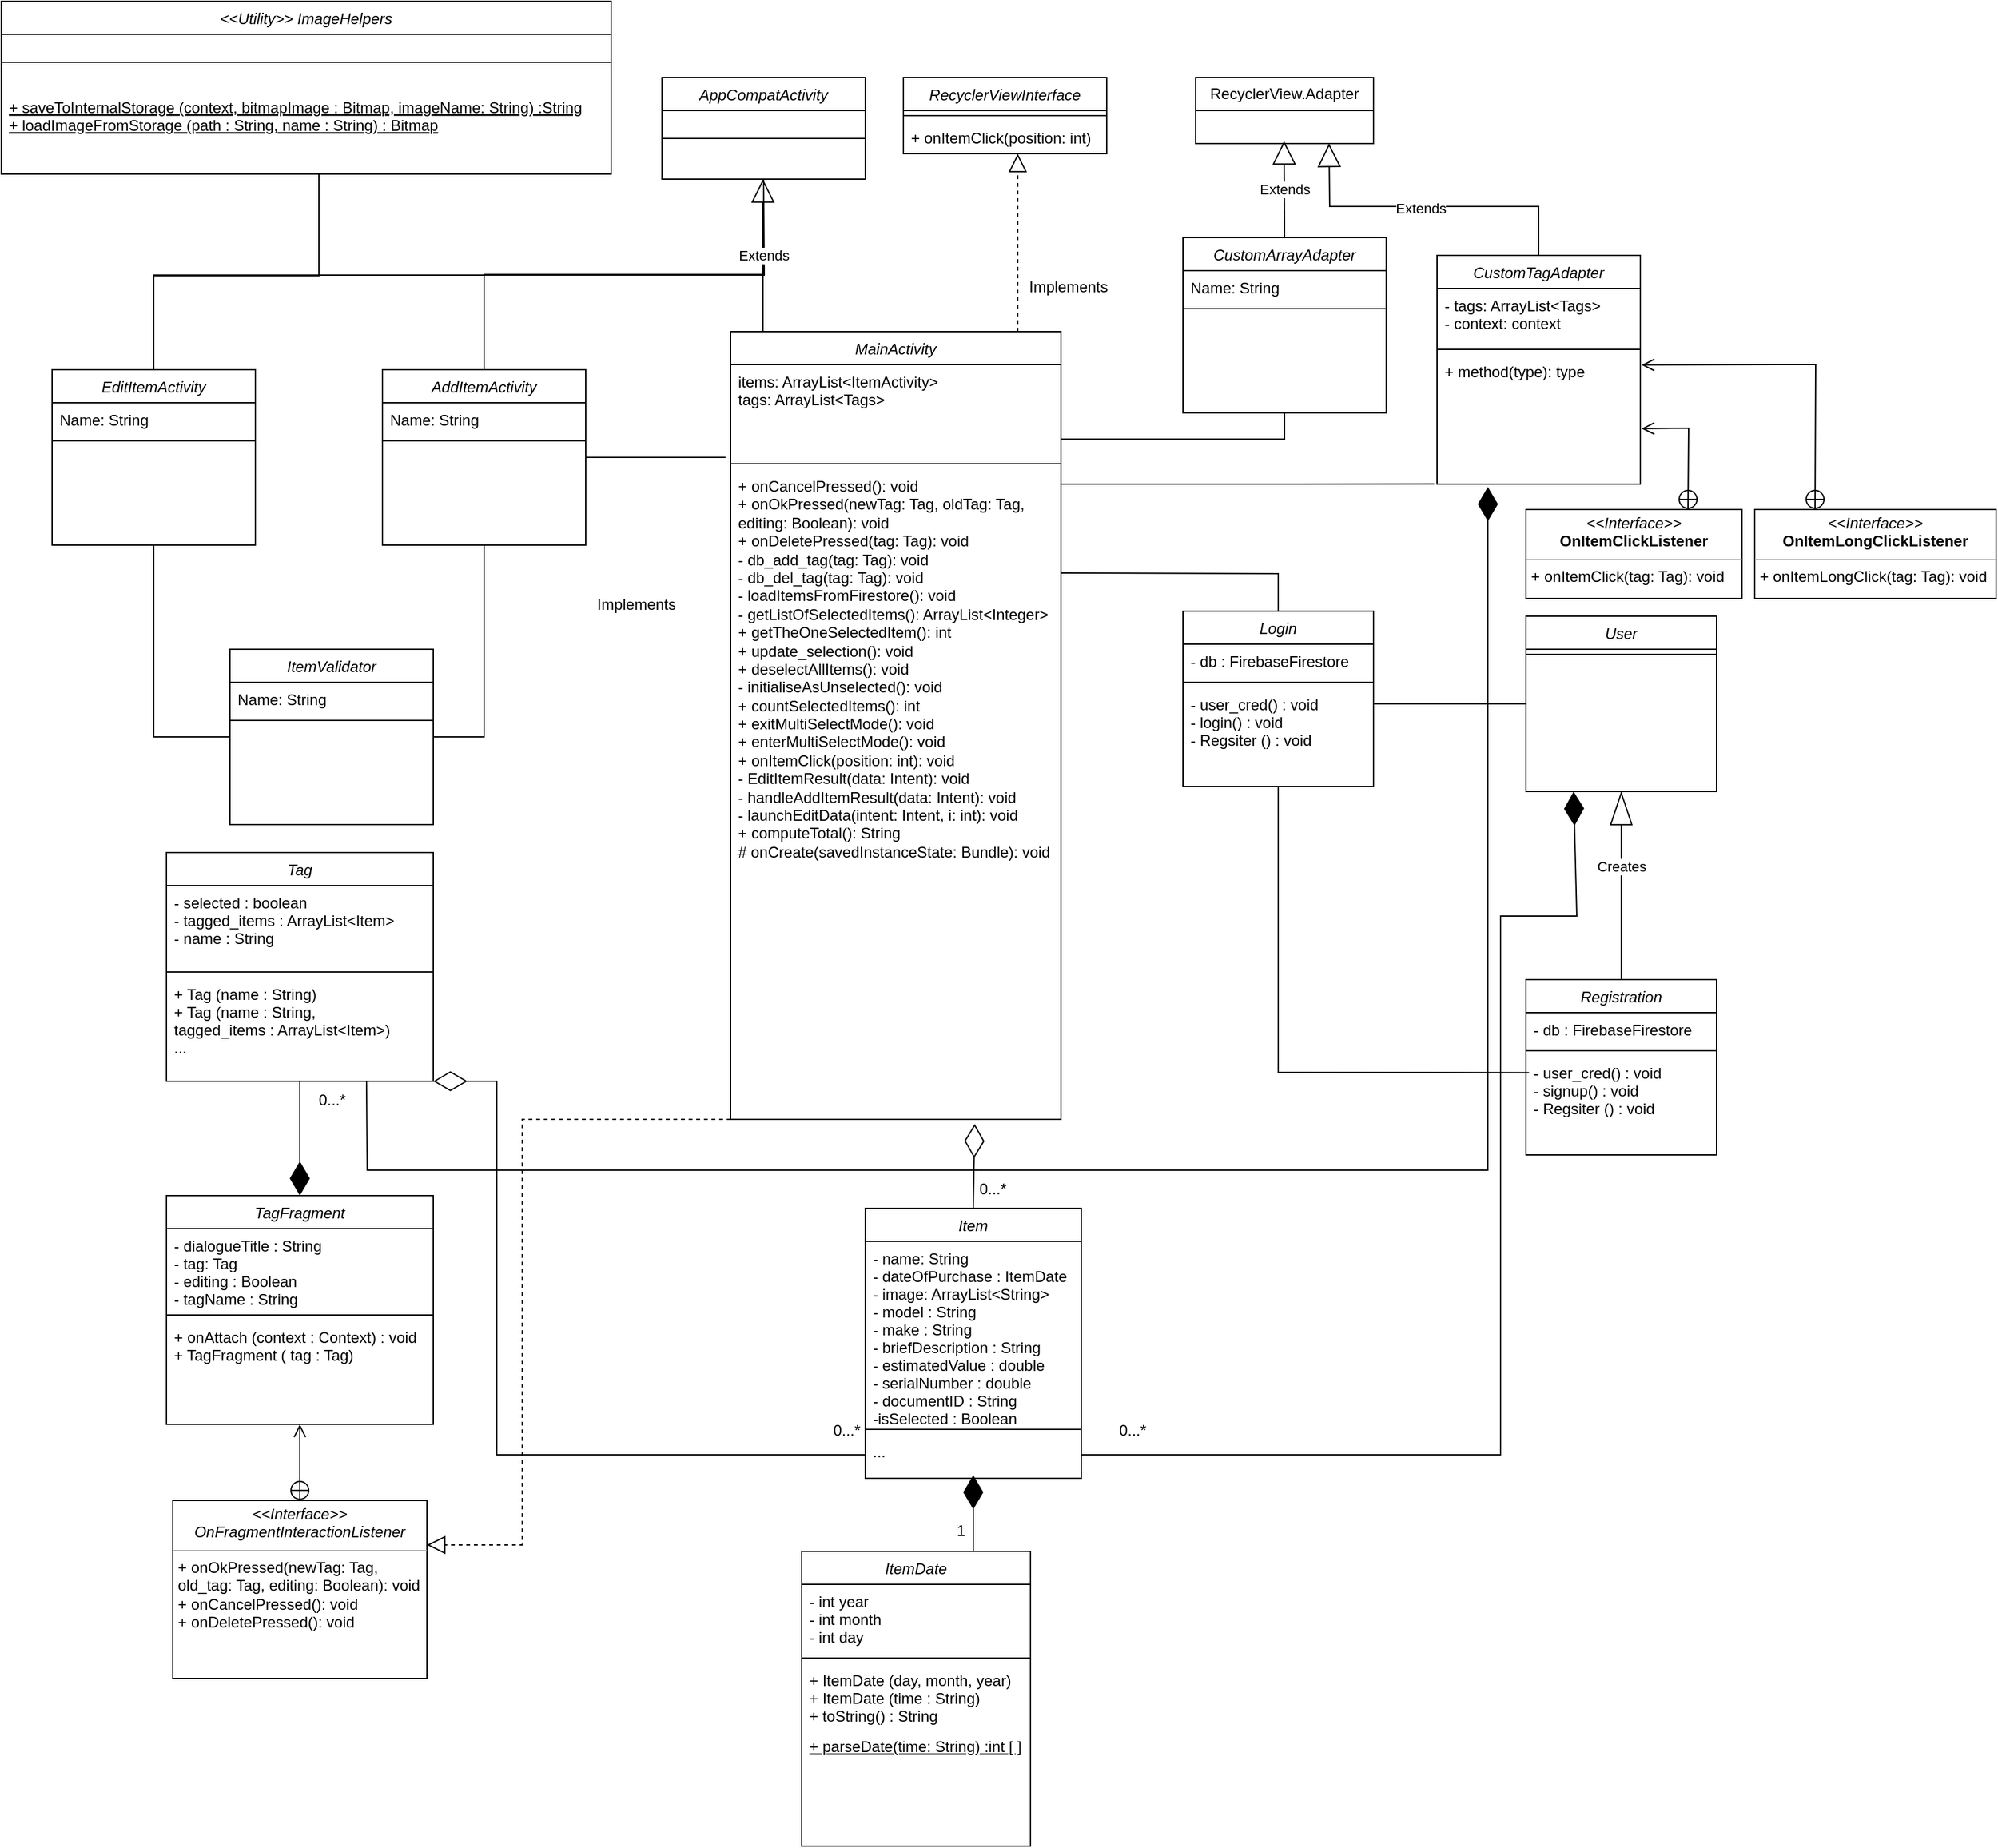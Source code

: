<mxfile version="22.1.0" type="github">
  <diagram name="Page-1" id="D5rEtksEsVen9o-fTNwx">
    <mxGraphModel dx="3653" dy="2724" grid="1" gridSize="10" guides="1" tooltips="1" connect="1" arrows="1" fold="1" page="1" pageScale="1" pageWidth="827" pageHeight="1169" math="0" shadow="0">
      <root>
        <mxCell id="0" />
        <mxCell id="1" parent="0" />
        <mxCell id="bgdwnDgGQGbEjfy21P_r-1" style="edgeStyle=orthogonalEdgeStyle;rounded=0;orthogonalLoop=1;jettySize=auto;html=1;exitX=0.5;exitY=0;exitDx=0;exitDy=0;entryX=0.5;entryY=1;entryDx=0;entryDy=0;endArrow=none;endFill=0;" parent="1" source="bgdwnDgGQGbEjfy21P_r-20" target="bgdwnDgGQGbEjfy21P_r-6" edge="1">
          <mxGeometry relative="1" as="geometry" />
        </mxCell>
        <mxCell id="bgdwnDgGQGbEjfy21P_r-2" style="edgeStyle=orthogonalEdgeStyle;rounded=0;orthogonalLoop=1;jettySize=auto;html=1;exitX=1;exitY=0.792;exitDx=0;exitDy=0;entryX=0.5;entryY=1;entryDx=0;entryDy=0;endArrow=none;endFill=0;exitPerimeter=0;" parent="1" source="bgdwnDgGQGbEjfy21P_r-4" target="bgdwnDgGQGbEjfy21P_r-33" edge="1">
          <mxGeometry relative="1" as="geometry" />
        </mxCell>
        <mxCell id="bgdwnDgGQGbEjfy21P_r-3" value="MainActivity" style="swimlane;fontStyle=2;align=center;verticalAlign=top;childLayout=stackLayout;horizontal=1;startSize=26;horizontalStack=0;resizeParent=1;resizeLast=0;collapsible=1;marginBottom=0;rounded=0;shadow=0;strokeWidth=1;" parent="1" vertex="1">
          <mxGeometry x="574" y="240" width="260" height="620" as="geometry">
            <mxRectangle x="230" y="140" width="160" height="26" as="alternateBounds" />
          </mxGeometry>
        </mxCell>
        <mxCell id="bgdwnDgGQGbEjfy21P_r-4" value="items: ArrayList&lt;ItemActivity&gt;&#xa;tags: ArrayList&lt;Tags&gt;" style="text;align=left;verticalAlign=top;spacingLeft=4;spacingRight=4;overflow=hidden;rotatable=0;points=[[0,0.5],[1,0.5]];portConstraint=eastwest;" parent="bgdwnDgGQGbEjfy21P_r-3" vertex="1">
          <mxGeometry y="26" width="260" height="74" as="geometry" />
        </mxCell>
        <mxCell id="bgdwnDgGQGbEjfy21P_r-5" value="" style="line;html=1;strokeWidth=1;align=left;verticalAlign=middle;spacingTop=-1;spacingLeft=3;spacingRight=3;rotatable=0;labelPosition=right;points=[];portConstraint=eastwest;" parent="bgdwnDgGQGbEjfy21P_r-3" vertex="1">
          <mxGeometry y="100" width="260" height="8" as="geometry" />
        </mxCell>
        <mxCell id="5qG-_wdLg8rwh6MkELda-3" value="+ onCancelPressed(): void&lt;br&gt;+ onOkPressed(newTag: Tag, oldTag: Tag, editing: Boolean): void&lt;br&gt;+ onDeletePressed(tag: Tag): void&lt;br&gt;- db_add_tag(tag: Tag): void&lt;br&gt;- db_del_tag(tag: Tag): void&lt;br&gt;- loadItemsFromFirestore(): void&lt;br&gt;- getListOfSelectedItems(): ArrayList&amp;lt;Integer&amp;gt;&lt;br&gt;+ getTheOneSelectedItem(): int&lt;br&gt;+ update_selection(): void&lt;br&gt;+ deselectAllItems(): void&lt;br&gt;- initialiseAsUnselected(): void&lt;br&gt;+ countSelectedItems(): int&lt;br&gt;+ exitMultiSelectMode(): void&lt;br&gt;+ enterMultiSelectMode(): void&lt;br&gt;+ onItemClick(position: int): void&lt;br&gt;- EditItemResult(data: Intent): void&lt;br&gt;- handleAddItemResult(data: Intent): void&lt;br&gt;- launchEditData(intent: Intent, i: int): void&lt;br&gt;+ computeTotal(): String&lt;br&gt;# onCreate(savedInstanceState: Bundle): void&lt;br&gt;" style="text;strokeColor=none;fillColor=none;align=left;verticalAlign=top;spacingLeft=4;spacingRight=4;overflow=hidden;rotatable=0;points=[[0,0.5],[1,0.5]];portConstraint=eastwest;whiteSpace=wrap;html=1;" vertex="1" parent="bgdwnDgGQGbEjfy21P_r-3">
          <mxGeometry y="108" width="260" height="512" as="geometry" />
        </mxCell>
        <mxCell id="bgdwnDgGQGbEjfy21P_r-6" value="AppCompatActivity" style="swimlane;fontStyle=2;align=center;verticalAlign=top;childLayout=stackLayout;horizontal=1;startSize=26;horizontalStack=0;resizeParent=1;resizeLast=0;collapsible=1;marginBottom=0;rounded=0;shadow=0;strokeWidth=1;" parent="1" vertex="1">
          <mxGeometry x="520" y="40" width="160" height="80" as="geometry">
            <mxRectangle x="230" y="140" width="160" height="26" as="alternateBounds" />
          </mxGeometry>
        </mxCell>
        <mxCell id="bgdwnDgGQGbEjfy21P_r-7" value="" style="line;html=1;strokeWidth=1;align=left;verticalAlign=middle;spacingTop=-1;spacingLeft=3;spacingRight=3;rotatable=0;labelPosition=right;points=[];portConstraint=eastwest;" parent="bgdwnDgGQGbEjfy21P_r-6" vertex="1">
          <mxGeometry y="26" width="160" height="44" as="geometry" />
        </mxCell>
        <mxCell id="bgdwnDgGQGbEjfy21P_r-8" value="Item" style="swimlane;fontStyle=2;align=center;verticalAlign=top;childLayout=stackLayout;horizontal=1;startSize=26;horizontalStack=0;resizeParent=1;resizeLast=0;collapsible=1;marginBottom=0;rounded=0;shadow=0;strokeWidth=1;" parent="1" vertex="1">
          <mxGeometry x="680" y="930" width="170" height="212.5" as="geometry">
            <mxRectangle x="230" y="140" width="160" height="26" as="alternateBounds" />
          </mxGeometry>
        </mxCell>
        <mxCell id="bgdwnDgGQGbEjfy21P_r-9" value="- name: String&#xa;- dateOfPurchase : ItemDate&#xa;- image: ArrayList&lt;String&gt;&#xa;- model : String&#xa;- make : String&#xa;- briefDescription : String&#xa;- estimatedValue : double&#xa;- serialNumber : double&#xa;- documentID : String&#xa;-isSelected : Boolean&#xa;&#xa;&#xa;" style="text;align=left;verticalAlign=top;spacingLeft=4;spacingRight=4;overflow=hidden;rotatable=0;points=[[0,0.5],[1,0.5]];portConstraint=eastwest;" parent="bgdwnDgGQGbEjfy21P_r-8" vertex="1">
          <mxGeometry y="26" width="170" height="144" as="geometry" />
        </mxCell>
        <mxCell id="bgdwnDgGQGbEjfy21P_r-10" value="" style="line;html=1;strokeWidth=1;align=left;verticalAlign=middle;spacingTop=-1;spacingLeft=3;spacingRight=3;rotatable=0;labelPosition=right;points=[];portConstraint=eastwest;" parent="bgdwnDgGQGbEjfy21P_r-8" vertex="1">
          <mxGeometry y="170" width="170" height="8" as="geometry" />
        </mxCell>
        <mxCell id="bgdwnDgGQGbEjfy21P_r-86" value="..." style="text;align=left;verticalAlign=top;spacingLeft=4;spacingRight=4;overflow=hidden;rotatable=0;points=[[0,0.5],[1,0.5]];portConstraint=eastwest;" parent="bgdwnDgGQGbEjfy21P_r-8" vertex="1">
          <mxGeometry y="178" width="170" height="32" as="geometry" />
        </mxCell>
        <mxCell id="bgdwnDgGQGbEjfy21P_r-11" value="" style="endArrow=block;dashed=1;endFill=0;endSize=12;html=1;rounded=0;entryX=0.557;entryY=1.324;entryDx=0;entryDy=0;entryPerimeter=0;" parent="1" edge="1">
          <mxGeometry width="160" relative="1" as="geometry">
            <mxPoint x="800" y="240" as="sourcePoint" />
            <mxPoint x="800.0" y="100.004" as="targetPoint" />
          </mxGeometry>
        </mxCell>
        <mxCell id="bgdwnDgGQGbEjfy21P_r-12" value="0...*" style="text;html=1;align=center;verticalAlign=middle;resizable=0;points=[];autosize=1;strokeColor=none;fillColor=none;" parent="1" vertex="1">
          <mxGeometry x="760" y="900" width="40" height="30" as="geometry" />
        </mxCell>
        <mxCell id="bgdwnDgGQGbEjfy21P_r-14" value="Implements" style="text;html=1;strokeColor=none;fillColor=none;align=center;verticalAlign=middle;whiteSpace=wrap;rounded=0;rotation=0;" parent="1" vertex="1">
          <mxGeometry x="810" y="190" width="60" height="30" as="geometry" />
        </mxCell>
        <mxCell id="bgdwnDgGQGbEjfy21P_r-15" value="&lt;span style=&quot;font-weight: normal;&quot;&gt;&lt;i&gt;RecyclerViewInterface&lt;/i&gt;&lt;/span&gt;" style="swimlane;fontStyle=1;align=center;verticalAlign=top;childLayout=stackLayout;horizontal=1;startSize=26;horizontalStack=0;resizeParent=1;resizeParentMax=0;resizeLast=0;collapsible=1;marginBottom=0;whiteSpace=wrap;html=1;" parent="1" vertex="1">
          <mxGeometry x="710" y="40" width="160" height="60" as="geometry" />
        </mxCell>
        <mxCell id="bgdwnDgGQGbEjfy21P_r-16" value="" style="line;strokeWidth=1;fillColor=none;align=left;verticalAlign=middle;spacingTop=-1;spacingLeft=3;spacingRight=3;rotatable=0;labelPosition=right;points=[];portConstraint=eastwest;strokeColor=inherit;" parent="bgdwnDgGQGbEjfy21P_r-15" vertex="1">
          <mxGeometry y="26" width="160" height="8" as="geometry" />
        </mxCell>
        <mxCell id="bgdwnDgGQGbEjfy21P_r-17" value="+&amp;nbsp;onItemClick(position: int)" style="text;strokeColor=none;fillColor=none;align=left;verticalAlign=top;spacingLeft=4;spacingRight=4;overflow=hidden;rotatable=0;points=[[0,0.5],[1,0.5]];portConstraint=eastwest;whiteSpace=wrap;html=1;" parent="bgdwnDgGQGbEjfy21P_r-15" vertex="1">
          <mxGeometry y="34" width="160" height="26" as="geometry" />
        </mxCell>
        <mxCell id="bgdwnDgGQGbEjfy21P_r-18" style="edgeStyle=orthogonalEdgeStyle;rounded=0;orthogonalLoop=1;jettySize=auto;html=1;exitX=1;exitY=0.5;exitDx=0;exitDy=0;endArrow=none;endFill=0;" parent="1" source="bgdwnDgGQGbEjfy21P_r-20" edge="1">
          <mxGeometry relative="1" as="geometry">
            <mxPoint x="570" y="339" as="targetPoint" />
          </mxGeometry>
        </mxCell>
        <mxCell id="bgdwnDgGQGbEjfy21P_r-19" style="edgeStyle=orthogonalEdgeStyle;rounded=0;orthogonalLoop=1;jettySize=auto;html=1;exitX=0.5;exitY=1;exitDx=0;exitDy=0;entryX=1;entryY=0.5;entryDx=0;entryDy=0;endArrow=none;endFill=0;" parent="1" source="bgdwnDgGQGbEjfy21P_r-20" target="bgdwnDgGQGbEjfy21P_r-23" edge="1">
          <mxGeometry relative="1" as="geometry" />
        </mxCell>
        <mxCell id="bgdwnDgGQGbEjfy21P_r-20" value="AddItemActivity" style="swimlane;fontStyle=2;align=center;verticalAlign=top;childLayout=stackLayout;horizontal=1;startSize=26;horizontalStack=0;resizeParent=1;resizeLast=0;collapsible=1;marginBottom=0;rounded=0;shadow=0;strokeWidth=1;" parent="1" vertex="1">
          <mxGeometry x="300" y="270" width="160" height="138" as="geometry">
            <mxRectangle x="230" y="140" width="160" height="26" as="alternateBounds" />
          </mxGeometry>
        </mxCell>
        <mxCell id="bgdwnDgGQGbEjfy21P_r-21" value="Name: String" style="text;align=left;verticalAlign=top;spacingLeft=4;spacingRight=4;overflow=hidden;rotatable=0;points=[[0,0.5],[1,0.5]];portConstraint=eastwest;" parent="bgdwnDgGQGbEjfy21P_r-20" vertex="1">
          <mxGeometry y="26" width="160" height="26" as="geometry" />
        </mxCell>
        <mxCell id="bgdwnDgGQGbEjfy21P_r-22" value="" style="line;html=1;strokeWidth=1;align=left;verticalAlign=middle;spacingTop=-1;spacingLeft=3;spacingRight=3;rotatable=0;labelPosition=right;points=[];portConstraint=eastwest;" parent="bgdwnDgGQGbEjfy21P_r-20" vertex="1">
          <mxGeometry y="52" width="160" height="8" as="geometry" />
        </mxCell>
        <mxCell id="bgdwnDgGQGbEjfy21P_r-23" value="ItemValidator" style="swimlane;fontStyle=2;align=center;verticalAlign=top;childLayout=stackLayout;horizontal=1;startSize=26;horizontalStack=0;resizeParent=1;resizeLast=0;collapsible=1;marginBottom=0;rounded=0;shadow=0;strokeWidth=1;" parent="1" vertex="1">
          <mxGeometry x="180" y="490" width="160" height="138" as="geometry">
            <mxRectangle x="230" y="140" width="160" height="26" as="alternateBounds" />
          </mxGeometry>
        </mxCell>
        <mxCell id="bgdwnDgGQGbEjfy21P_r-24" value="Name: String" style="text;align=left;verticalAlign=top;spacingLeft=4;spacingRight=4;overflow=hidden;rotatable=0;points=[[0,0.5],[1,0.5]];portConstraint=eastwest;" parent="bgdwnDgGQGbEjfy21P_r-23" vertex="1">
          <mxGeometry y="26" width="160" height="26" as="geometry" />
        </mxCell>
        <mxCell id="bgdwnDgGQGbEjfy21P_r-25" value="" style="line;html=1;strokeWidth=1;align=left;verticalAlign=middle;spacingTop=-1;spacingLeft=3;spacingRight=3;rotatable=0;labelPosition=right;points=[];portConstraint=eastwest;" parent="bgdwnDgGQGbEjfy21P_r-23" vertex="1">
          <mxGeometry y="52" width="160" height="8" as="geometry" />
        </mxCell>
        <mxCell id="bgdwnDgGQGbEjfy21P_r-26" style="edgeStyle=orthogonalEdgeStyle;rounded=0;orthogonalLoop=1;jettySize=auto;html=1;exitX=0.5;exitY=1;exitDx=0;exitDy=0;entryX=0;entryY=0.5;entryDx=0;entryDy=0;endArrow=none;endFill=0;" parent="1" source="bgdwnDgGQGbEjfy21P_r-28" target="bgdwnDgGQGbEjfy21P_r-23" edge="1">
          <mxGeometry relative="1" as="geometry" />
        </mxCell>
        <mxCell id="bgdwnDgGQGbEjfy21P_r-27" style="edgeStyle=orthogonalEdgeStyle;rounded=0;orthogonalLoop=1;jettySize=auto;html=1;exitX=0.5;exitY=0;exitDx=0;exitDy=0;endArrow=none;endFill=0;" parent="1" source="bgdwnDgGQGbEjfy21P_r-28" edge="1">
          <mxGeometry relative="1" as="geometry">
            <mxPoint x="600" y="120" as="targetPoint" />
          </mxGeometry>
        </mxCell>
        <mxCell id="bgdwnDgGQGbEjfy21P_r-28" value="EditItemActivity" style="swimlane;fontStyle=2;align=center;verticalAlign=top;childLayout=stackLayout;horizontal=1;startSize=26;horizontalStack=0;resizeParent=1;resizeLast=0;collapsible=1;marginBottom=0;rounded=0;shadow=0;strokeWidth=1;" parent="1" vertex="1">
          <mxGeometry x="40" y="270" width="160" height="138" as="geometry">
            <mxRectangle x="230" y="140" width="160" height="26" as="alternateBounds" />
          </mxGeometry>
        </mxCell>
        <mxCell id="bgdwnDgGQGbEjfy21P_r-29" value="Name: String" style="text;align=left;verticalAlign=top;spacingLeft=4;spacingRight=4;overflow=hidden;rotatable=0;points=[[0,0.5],[1,0.5]];portConstraint=eastwest;" parent="bgdwnDgGQGbEjfy21P_r-28" vertex="1">
          <mxGeometry y="26" width="160" height="26" as="geometry" />
        </mxCell>
        <mxCell id="bgdwnDgGQGbEjfy21P_r-30" value="" style="line;html=1;strokeWidth=1;align=left;verticalAlign=middle;spacingTop=-1;spacingLeft=3;spacingRight=3;rotatable=0;labelPosition=right;points=[];portConstraint=eastwest;" parent="bgdwnDgGQGbEjfy21P_r-28" vertex="1">
          <mxGeometry y="52" width="160" height="8" as="geometry" />
        </mxCell>
        <mxCell id="bgdwnDgGQGbEjfy21P_r-31" value="RecyclerView.Adapter" style="swimlane;fontStyle=0;childLayout=stackLayout;horizontal=1;startSize=26;fillColor=none;horizontalStack=0;resizeParent=1;resizeParentMax=0;resizeLast=0;collapsible=1;marginBottom=0;whiteSpace=wrap;html=1;" parent="1" vertex="1">
          <mxGeometry x="940" y="40" width="140" height="52" as="geometry" />
        </mxCell>
        <mxCell id="bgdwnDgGQGbEjfy21P_r-32" value="Extends" style="endArrow=block;endSize=16;endFill=0;html=1;rounded=0;exitX=0.5;exitY=0;exitDx=0;exitDy=0;" parent="1" source="bgdwnDgGQGbEjfy21P_r-33" edge="1">
          <mxGeometry width="160" relative="1" as="geometry">
            <mxPoint x="1009.62" y="160" as="sourcePoint" />
            <mxPoint x="1009.62" y="90" as="targetPoint" />
          </mxGeometry>
        </mxCell>
        <mxCell id="bgdwnDgGQGbEjfy21P_r-33" value="CustomArrayAdapter" style="swimlane;fontStyle=2;align=center;verticalAlign=top;childLayout=stackLayout;horizontal=1;startSize=26;horizontalStack=0;resizeParent=1;resizeLast=0;collapsible=1;marginBottom=0;rounded=0;shadow=0;strokeWidth=1;" parent="1" vertex="1">
          <mxGeometry x="930" y="166" width="160" height="138" as="geometry">
            <mxRectangle x="230" y="140" width="160" height="26" as="alternateBounds" />
          </mxGeometry>
        </mxCell>
        <mxCell id="bgdwnDgGQGbEjfy21P_r-34" value="Name: String" style="text;align=left;verticalAlign=top;spacingLeft=4;spacingRight=4;overflow=hidden;rotatable=0;points=[[0,0.5],[1,0.5]];portConstraint=eastwest;" parent="bgdwnDgGQGbEjfy21P_r-33" vertex="1">
          <mxGeometry y="26" width="160" height="26" as="geometry" />
        </mxCell>
        <mxCell id="bgdwnDgGQGbEjfy21P_r-35" value="" style="line;html=1;strokeWidth=1;align=left;verticalAlign=middle;spacingTop=-1;spacingLeft=3;spacingRight=3;rotatable=0;labelPosition=right;points=[];portConstraint=eastwest;" parent="bgdwnDgGQGbEjfy21P_r-33" vertex="1">
          <mxGeometry y="52" width="160" height="8" as="geometry" />
        </mxCell>
        <mxCell id="bgdwnDgGQGbEjfy21P_r-36" value="Extends" style="endArrow=block;endSize=16;endFill=0;html=1;rounded=0;" parent="1" edge="1">
          <mxGeometry width="160" relative="1" as="geometry">
            <mxPoint x="599.5" y="240" as="sourcePoint" />
            <mxPoint x="599.5" y="120" as="targetPoint" />
          </mxGeometry>
        </mxCell>
        <mxCell id="bgdwnDgGQGbEjfy21P_r-37" value="ItemDate" style="swimlane;fontStyle=2;align=center;verticalAlign=top;childLayout=stackLayout;horizontal=1;startSize=26;horizontalStack=0;resizeParent=1;resizeLast=0;collapsible=1;marginBottom=0;rounded=0;shadow=0;strokeWidth=1;" parent="1" vertex="1">
          <mxGeometry x="630" y="1200" width="180" height="232" as="geometry">
            <mxRectangle x="230" y="140" width="160" height="26" as="alternateBounds" />
          </mxGeometry>
        </mxCell>
        <mxCell id="bgdwnDgGQGbEjfy21P_r-38" value="- int year&#xa;- int month&#xa;- int day&#xa;" style="text;align=left;verticalAlign=top;spacingLeft=4;spacingRight=4;overflow=hidden;rotatable=0;points=[[0,0.5],[1,0.5]];portConstraint=eastwest;" parent="bgdwnDgGQGbEjfy21P_r-37" vertex="1">
          <mxGeometry y="26" width="180" height="54" as="geometry" />
        </mxCell>
        <mxCell id="bgdwnDgGQGbEjfy21P_r-39" value="" style="line;html=1;strokeWidth=1;align=left;verticalAlign=middle;spacingTop=-1;spacingLeft=3;spacingRight=3;rotatable=0;labelPosition=right;points=[];portConstraint=eastwest;" parent="bgdwnDgGQGbEjfy21P_r-37" vertex="1">
          <mxGeometry y="80" width="180" height="8" as="geometry" />
        </mxCell>
        <mxCell id="bgdwnDgGQGbEjfy21P_r-44" value="+ ItemDate (day, month, year)&#xa;+ ItemDate (time : String)&#xa;+ toString() : String&#xa;&#xa;&#xa;" style="text;align=left;verticalAlign=top;spacingLeft=4;spacingRight=4;overflow=hidden;rotatable=0;points=[[0,0.5],[1,0.5]];portConstraint=eastwest;" parent="bgdwnDgGQGbEjfy21P_r-37" vertex="1">
          <mxGeometry y="88" width="180" height="52" as="geometry" />
        </mxCell>
        <mxCell id="bgdwnDgGQGbEjfy21P_r-45" value="+ parseDate(time: String) :int [ ]&#xa;&#xa;" style="text;align=left;verticalAlign=top;spacingLeft=4;spacingRight=4;overflow=hidden;rotatable=0;points=[[0,0.5],[1,0.5]];portConstraint=eastwest;fontStyle=4" parent="bgdwnDgGQGbEjfy21P_r-37" vertex="1">
          <mxGeometry y="140" width="180" height="72" as="geometry" />
        </mxCell>
        <mxCell id="bgdwnDgGQGbEjfy21P_r-46" value="" style="endArrow=diamondThin;endFill=1;endSize=24;html=1;rounded=0;exitX=0.75;exitY=0;exitDx=0;exitDy=0;" parent="1" source="bgdwnDgGQGbEjfy21P_r-37" edge="1" target="bgdwnDgGQGbEjfy21P_r-86">
          <mxGeometry width="160" relative="1" as="geometry">
            <mxPoint x="729.74" y="917" as="sourcePoint" />
            <mxPoint x="910" y="920" as="targetPoint" />
          </mxGeometry>
        </mxCell>
        <mxCell id="bgdwnDgGQGbEjfy21P_r-47" value="1" style="text;html=1;align=center;verticalAlign=middle;resizable=0;points=[];autosize=1;strokeColor=none;fillColor=none;" parent="1" vertex="1">
          <mxGeometry x="740" y="1169" width="30" height="30" as="geometry" />
        </mxCell>
        <mxCell id="bgdwnDgGQGbEjfy21P_r-48" value="Login" style="swimlane;fontStyle=2;align=center;verticalAlign=top;childLayout=stackLayout;horizontal=1;startSize=26;horizontalStack=0;resizeParent=1;resizeLast=0;collapsible=1;marginBottom=0;rounded=0;shadow=0;strokeWidth=1;" parent="1" vertex="1">
          <mxGeometry x="930" y="460" width="150" height="138" as="geometry">
            <mxRectangle x="230" y="140" width="160" height="26" as="alternateBounds" />
          </mxGeometry>
        </mxCell>
        <mxCell id="bgdwnDgGQGbEjfy21P_r-49" value="- db : FirebaseFirestore" style="text;align=left;verticalAlign=top;spacingLeft=4;spacingRight=4;overflow=hidden;rotatable=0;points=[[0,0.5],[1,0.5]];portConstraint=eastwest;" parent="bgdwnDgGQGbEjfy21P_r-48" vertex="1">
          <mxGeometry y="26" width="150" height="26" as="geometry" />
        </mxCell>
        <mxCell id="bgdwnDgGQGbEjfy21P_r-50" value="" style="line;html=1;strokeWidth=1;align=left;verticalAlign=middle;spacingTop=-1;spacingLeft=3;spacingRight=3;rotatable=0;labelPosition=right;points=[];portConstraint=eastwest;" parent="bgdwnDgGQGbEjfy21P_r-48" vertex="1">
          <mxGeometry y="52" width="150" height="8" as="geometry" />
        </mxCell>
        <mxCell id="bgdwnDgGQGbEjfy21P_r-52" value="- user_cred() : void&#xa;- login() : void&#xa;- Regsiter () : void&#xa;" style="text;align=left;verticalAlign=top;spacingLeft=4;spacingRight=4;overflow=hidden;rotatable=0;points=[[0,0.5],[1,0.5]];portConstraint=eastwest;" parent="bgdwnDgGQGbEjfy21P_r-48" vertex="1">
          <mxGeometry y="60" width="150" height="60" as="geometry" />
        </mxCell>
        <mxCell id="bgdwnDgGQGbEjfy21P_r-51" style="edgeStyle=orthogonalEdgeStyle;rounded=0;orthogonalLoop=1;jettySize=auto;html=1;exitX=1;exitY=0.5;exitDx=0;exitDy=0;endArrow=none;endFill=0;entryX=0.5;entryY=0;entryDx=0;entryDy=0;" parent="1" target="bgdwnDgGQGbEjfy21P_r-48" edge="1">
          <mxGeometry relative="1" as="geometry">
            <mxPoint x="890" y="490" as="targetPoint" />
            <mxPoint x="834" y="430" as="sourcePoint" />
          </mxGeometry>
        </mxCell>
        <mxCell id="bgdwnDgGQGbEjfy21P_r-53" value="Registration" style="swimlane;fontStyle=2;align=center;verticalAlign=top;childLayout=stackLayout;horizontal=1;startSize=26;horizontalStack=0;resizeParent=1;resizeLast=0;collapsible=1;marginBottom=0;rounded=0;shadow=0;strokeWidth=1;" parent="1" vertex="1">
          <mxGeometry x="1200" y="750" width="150" height="138" as="geometry">
            <mxRectangle x="230" y="140" width="160" height="26" as="alternateBounds" />
          </mxGeometry>
        </mxCell>
        <mxCell id="bgdwnDgGQGbEjfy21P_r-54" value="- db : FirebaseFirestore" style="text;align=left;verticalAlign=top;spacingLeft=4;spacingRight=4;overflow=hidden;rotatable=0;points=[[0,0.5],[1,0.5]];portConstraint=eastwest;" parent="bgdwnDgGQGbEjfy21P_r-53" vertex="1">
          <mxGeometry y="26" width="150" height="26" as="geometry" />
        </mxCell>
        <mxCell id="bgdwnDgGQGbEjfy21P_r-55" value="" style="line;html=1;strokeWidth=1;align=left;verticalAlign=middle;spacingTop=-1;spacingLeft=3;spacingRight=3;rotatable=0;labelPosition=right;points=[];portConstraint=eastwest;" parent="bgdwnDgGQGbEjfy21P_r-53" vertex="1">
          <mxGeometry y="52" width="150" height="8" as="geometry" />
        </mxCell>
        <mxCell id="bgdwnDgGQGbEjfy21P_r-56" value="- user_cred() : void&#xa;- signup() : void&#xa;- Regsiter () : void&#xa;" style="text;align=left;verticalAlign=top;spacingLeft=4;spacingRight=4;overflow=hidden;rotatable=0;points=[[0,0.5],[1,0.5]];portConstraint=eastwest;" parent="bgdwnDgGQGbEjfy21P_r-53" vertex="1">
          <mxGeometry y="60" width="150" height="60" as="geometry" />
        </mxCell>
        <mxCell id="bgdwnDgGQGbEjfy21P_r-57" value="" style="endArrow=none;html=1;rounded=0;exitX=0.016;exitY=0.221;exitDx=0;exitDy=0;entryX=0.5;entryY=1;entryDx=0;entryDy=0;startArrow=none;startFill=0;exitPerimeter=0;" parent="1" source="bgdwnDgGQGbEjfy21P_r-56" target="bgdwnDgGQGbEjfy21P_r-48" edge="1">
          <mxGeometry width="50" height="50" relative="1" as="geometry">
            <mxPoint x="930" y="550" as="sourcePoint" />
            <mxPoint x="980" y="500" as="targetPoint" />
            <Array as="points">
              <mxPoint x="1005" y="823" />
            </Array>
          </mxGeometry>
        </mxCell>
        <mxCell id="bgdwnDgGQGbEjfy21P_r-58" value="User" style="swimlane;fontStyle=2;align=center;verticalAlign=top;childLayout=stackLayout;horizontal=1;startSize=26;horizontalStack=0;resizeParent=1;resizeLast=0;collapsible=1;marginBottom=0;rounded=0;shadow=0;strokeWidth=1;" parent="1" vertex="1">
          <mxGeometry x="1200" y="464" width="150" height="138" as="geometry">
            <mxRectangle x="230" y="140" width="160" height="26" as="alternateBounds" />
          </mxGeometry>
        </mxCell>
        <mxCell id="bgdwnDgGQGbEjfy21P_r-60" value="" style="line;html=1;strokeWidth=1;align=left;verticalAlign=middle;spacingTop=-1;spacingLeft=3;spacingRight=3;rotatable=0;labelPosition=right;points=[];portConstraint=eastwest;" parent="bgdwnDgGQGbEjfy21P_r-58" vertex="1">
          <mxGeometry y="26" width="150" height="8" as="geometry" />
        </mxCell>
        <mxCell id="bgdwnDgGQGbEjfy21P_r-64" value="" style="endArrow=none;html=1;rounded=0;entryX=0;entryY=0.5;entryDx=0;entryDy=0;exitX=1.001;exitY=0.217;exitDx=0;exitDy=0;exitPerimeter=0;startArrow=none;startFill=0;endFill=0;endSize=16;startSize=16;" parent="1" source="bgdwnDgGQGbEjfy21P_r-52" target="bgdwnDgGQGbEjfy21P_r-58" edge="1">
          <mxGeometry width="50" height="50" relative="1" as="geometry">
            <mxPoint x="1070" y="730" as="sourcePoint" />
            <mxPoint x="1199.85" y="506.8" as="targetPoint" />
          </mxGeometry>
        </mxCell>
        <mxCell id="bgdwnDgGQGbEjfy21P_r-65" value="" style="endArrow=none;html=1;rounded=0;entryX=0.5;entryY=0;entryDx=0;entryDy=0;startArrow=blockThin;startFill=0;strokeWidth=1;endSize=8;targetPerimeterSpacing=12;sourcePerimeterSpacing=5;startSize=24;" parent="1" target="bgdwnDgGQGbEjfy21P_r-53" edge="1">
          <mxGeometry width="50" height="50" relative="1" as="geometry">
            <mxPoint x="1275" y="602" as="sourcePoint" />
            <mxPoint x="1015" y="608" as="targetPoint" />
          </mxGeometry>
        </mxCell>
        <mxCell id="bgdwnDgGQGbEjfy21P_r-68" value="Creates" style="edgeLabel;html=1;align=center;verticalAlign=middle;resizable=0;points=[];" parent="bgdwnDgGQGbEjfy21P_r-65" vertex="1" connectable="0">
          <mxGeometry x="-0.644" y="3" relative="1" as="geometry">
            <mxPoint x="-3" y="32" as="offset" />
          </mxGeometry>
        </mxCell>
        <mxCell id="bgdwnDgGQGbEjfy21P_r-72" value="0...*" style="text;html=1;align=center;verticalAlign=middle;resizable=0;points=[];autosize=1;strokeColor=none;fillColor=none;" parent="1" vertex="1">
          <mxGeometry x="870" y="1090" width="40" height="30" as="geometry" />
        </mxCell>
        <mxCell id="bgdwnDgGQGbEjfy21P_r-73" value="" style="endArrow=diamondThin;endFill=1;endSize=24;html=1;rounded=0;exitX=1;exitY=0.5;exitDx=0;exitDy=0;entryX=0.25;entryY=1;entryDx=0;entryDy=0;" parent="1" source="bgdwnDgGQGbEjfy21P_r-86" target="bgdwnDgGQGbEjfy21P_r-58" edge="1">
          <mxGeometry width="160" relative="1" as="geometry">
            <mxPoint x="1010.04" y="778" as="sourcePoint" />
            <mxPoint x="1009.71" y="661" as="targetPoint" />
            <Array as="points">
              <mxPoint x="1180" y="1124" />
              <mxPoint x="1180" y="700" />
              <mxPoint x="1240" y="700" />
            </Array>
          </mxGeometry>
        </mxCell>
        <mxCell id="bgdwnDgGQGbEjfy21P_r-75" value="Tag" style="swimlane;fontStyle=2;align=center;verticalAlign=top;childLayout=stackLayout;horizontal=1;startSize=26;horizontalStack=0;resizeParent=1;resizeLast=0;collapsible=1;marginBottom=0;rounded=0;shadow=0;strokeWidth=1;" parent="1" vertex="1">
          <mxGeometry x="130" y="650" width="210" height="180" as="geometry">
            <mxRectangle x="230" y="140" width="160" height="26" as="alternateBounds" />
          </mxGeometry>
        </mxCell>
        <mxCell id="bgdwnDgGQGbEjfy21P_r-76" value="- selected : boolean&#xa;- tagged_items : ArrayList&lt;Item&gt;&#xa;- name : String&#xa;" style="text;align=left;verticalAlign=top;spacingLeft=4;spacingRight=4;overflow=hidden;rotatable=0;points=[[0,0.5],[1,0.5]];portConstraint=eastwest;" parent="bgdwnDgGQGbEjfy21P_r-75" vertex="1">
          <mxGeometry y="26" width="210" height="64" as="geometry" />
        </mxCell>
        <mxCell id="bgdwnDgGQGbEjfy21P_r-77" value="" style="line;html=1;strokeWidth=1;align=left;verticalAlign=middle;spacingTop=-1;spacingLeft=3;spacingRight=3;rotatable=0;labelPosition=right;points=[];portConstraint=eastwest;" parent="bgdwnDgGQGbEjfy21P_r-75" vertex="1">
          <mxGeometry y="90" width="210" height="8" as="geometry" />
        </mxCell>
        <mxCell id="bgdwnDgGQGbEjfy21P_r-85" value="+ Tag (name : String)&#xa;+ Tag (name : String, &#xa;tagged_items : ArrayList&lt;Item&gt;)&#xa;...&#xa;" style="text;align=left;verticalAlign=top;spacingLeft=4;spacingRight=4;overflow=hidden;rotatable=0;points=[[0,0.5],[1,0.5]];portConstraint=eastwest;" parent="bgdwnDgGQGbEjfy21P_r-75" vertex="1">
          <mxGeometry y="98" width="210" height="64" as="geometry" />
        </mxCell>
        <mxCell id="bgdwnDgGQGbEjfy21P_r-78" value="" style="endArrow=none;endFill=0;endSize=24;html=1;rounded=0;exitX=1;exitY=1;exitDx=0;exitDy=0;startArrow=diamondThin;startFill=0;startSize=24;entryX=0;entryY=0.5;entryDx=0;entryDy=0;" parent="1" target="bgdwnDgGQGbEjfy21P_r-86" edge="1" source="bgdwnDgGQGbEjfy21P_r-75">
          <mxGeometry width="160" relative="1" as="geometry">
            <mxPoint x="340" y="721" as="sourcePoint" />
            <mxPoint x="620" y="830" as="targetPoint" />
            <Array as="points">
              <mxPoint x="390" y="830" />
              <mxPoint x="390" y="1124" />
            </Array>
          </mxGeometry>
        </mxCell>
        <mxCell id="bgdwnDgGQGbEjfy21P_r-80" value="0...*" style="text;html=1;align=center;verticalAlign=middle;resizable=0;points=[];autosize=1;strokeColor=none;fillColor=none;" parent="1" vertex="1">
          <mxGeometry x="645" y="1090" width="40" height="30" as="geometry" />
        </mxCell>
        <mxCell id="bgdwnDgGQGbEjfy21P_r-88" value="TagFragment" style="swimlane;fontStyle=2;align=center;verticalAlign=top;childLayout=stackLayout;horizontal=1;startSize=26;horizontalStack=0;resizeParent=1;resizeLast=0;collapsible=1;marginBottom=0;rounded=0;shadow=0;strokeWidth=1;" parent="1" vertex="1">
          <mxGeometry x="130" y="920" width="210" height="180" as="geometry">
            <mxRectangle x="230" y="140" width="160" height="26" as="alternateBounds" />
          </mxGeometry>
        </mxCell>
        <mxCell id="bgdwnDgGQGbEjfy21P_r-89" value="- dialogueTitle : String&#xa;- tag: Tag&#xa;- editing : Boolean&#xa;- tagName : String&#xa;&#xa;" style="text;align=left;verticalAlign=top;spacingLeft=4;spacingRight=4;overflow=hidden;rotatable=0;points=[[0,0.5],[1,0.5]];portConstraint=eastwest;" parent="bgdwnDgGQGbEjfy21P_r-88" vertex="1">
          <mxGeometry y="26" width="210" height="64" as="geometry" />
        </mxCell>
        <mxCell id="bgdwnDgGQGbEjfy21P_r-90" value="" style="line;html=1;strokeWidth=1;align=left;verticalAlign=middle;spacingTop=-1;spacingLeft=3;spacingRight=3;rotatable=0;labelPosition=right;points=[];portConstraint=eastwest;" parent="bgdwnDgGQGbEjfy21P_r-88" vertex="1">
          <mxGeometry y="90" width="210" height="8" as="geometry" />
        </mxCell>
        <mxCell id="bgdwnDgGQGbEjfy21P_r-91" value="+ onAttach (context : Context) : void&#xa;+ TagFragment ( tag : Tag)" style="text;align=left;verticalAlign=top;spacingLeft=4;spacingRight=4;overflow=hidden;rotatable=0;points=[[0,0.5],[1,0.5]];portConstraint=eastwest;" parent="bgdwnDgGQGbEjfy21P_r-88" vertex="1">
          <mxGeometry y="98" width="210" height="64" as="geometry" />
        </mxCell>
        <mxCell id="bgdwnDgGQGbEjfy21P_r-92" value="" style="endArrow=diamondThin;endFill=1;endSize=24;html=1;rounded=0;exitX=0.5;exitY=1;exitDx=0;exitDy=0;entryX=0.5;entryY=0;entryDx=0;entryDy=0;" parent="1" source="bgdwnDgGQGbEjfy21P_r-75" target="bgdwnDgGQGbEjfy21P_r-88" edge="1">
          <mxGeometry width="160" relative="1" as="geometry">
            <mxPoint x="413.33" y="900" as="sourcePoint" />
            <mxPoint x="413.0" y="783" as="targetPoint" />
          </mxGeometry>
        </mxCell>
        <mxCell id="bgdwnDgGQGbEjfy21P_r-93" value="0...*" style="text;html=1;align=center;verticalAlign=middle;resizable=0;points=[];autosize=1;strokeColor=none;fillColor=none;" parent="1" vertex="1">
          <mxGeometry x="240" y="830" width="40" height="30" as="geometry" />
        </mxCell>
        <mxCell id="bgdwnDgGQGbEjfy21P_r-94" value="&lt;&lt;Utility&gt;&gt; ImageHelpers" style="swimlane;fontStyle=2;align=center;verticalAlign=top;childLayout=stackLayout;horizontal=1;startSize=26;horizontalStack=0;resizeParent=1;resizeLast=0;collapsible=1;marginBottom=0;rounded=0;shadow=0;strokeWidth=1;" parent="1" vertex="1">
          <mxGeometry y="-20" width="480" height="136" as="geometry">
            <mxRectangle x="230" y="140" width="160" height="26" as="alternateBounds" />
          </mxGeometry>
        </mxCell>
        <mxCell id="bgdwnDgGQGbEjfy21P_r-95" value="" style="line;html=1;strokeWidth=1;align=left;verticalAlign=middle;spacingTop=-1;spacingLeft=3;spacingRight=3;rotatable=0;labelPosition=right;points=[];portConstraint=eastwest;" parent="bgdwnDgGQGbEjfy21P_r-94" vertex="1">
          <mxGeometry y="26" width="480" height="44" as="geometry" />
        </mxCell>
        <mxCell id="bgdwnDgGQGbEjfy21P_r-97" value="+ saveToInternalStorage (context, bitmapImage : Bitmap, imageName: String) :String&#xa;+ loadImageFromStorage (path : String, name : String) : Bitmap&#xa;" style="text;align=left;verticalAlign=top;spacingLeft=4;spacingRight=4;overflow=hidden;rotatable=0;points=[[0,0.5],[1,0.5]];portConstraint=eastwest;fontStyle=4" parent="bgdwnDgGQGbEjfy21P_r-94" vertex="1">
          <mxGeometry y="70" width="480" height="50" as="geometry" />
        </mxCell>
        <mxCell id="bgdwnDgGQGbEjfy21P_r-96" value="" style="endArrow=none;html=1;rounded=0;entryX=0.5;entryY=1;entryDx=0;entryDy=0;" parent="1" edge="1">
          <mxGeometry width="50" height="50" relative="1" as="geometry">
            <mxPoint x="120" y="196" as="sourcePoint" />
            <mxPoint x="250" y="116" as="targetPoint" />
            <Array as="points">
              <mxPoint x="250" y="196" />
            </Array>
          </mxGeometry>
        </mxCell>
        <mxCell id="bgdwnDgGQGbEjfy21P_r-102" style="edgeStyle=orthogonalEdgeStyle;rounded=0;orthogonalLoop=1;jettySize=auto;html=1;exitX=0.5;exitY=0;exitDx=0;exitDy=0;endSize=16;endArrow=block;endFill=0;" parent="1" source="D9T-BckVPZUWp-dW1pH--14" edge="1">
          <mxGeometry relative="1" as="geometry">
            <mxPoint x="1045" y="92" as="targetPoint" />
            <mxPoint x="1210" y="166" as="sourcePoint" />
          </mxGeometry>
        </mxCell>
        <mxCell id="bgdwnDgGQGbEjfy21P_r-104" value="Extends" style="edgeLabel;html=1;align=center;verticalAlign=middle;resizable=0;points=[];" parent="bgdwnDgGQGbEjfy21P_r-102" vertex="1" connectable="0">
          <mxGeometry x="0.052" y="1" relative="1" as="geometry">
            <mxPoint x="1" as="offset" />
          </mxGeometry>
        </mxCell>
        <mxCell id="bgdwnDgGQGbEjfy21P_r-101" value="" style="endArrow=none;html=1;rounded=0;entryX=-0.014;entryY=0.999;entryDx=0;entryDy=0;entryPerimeter=0;" parent="1" target="D9T-BckVPZUWp-dW1pH--17" edge="1">
          <mxGeometry width="50" height="50" relative="1" as="geometry">
            <mxPoint x="834" y="360" as="sourcePoint" />
            <mxPoint x="1110" y="410" as="targetPoint" />
            <Array as="points" />
          </mxGeometry>
        </mxCell>
        <mxCell id="bgdwnDgGQGbEjfy21P_r-105" value="" style="endArrow=diamondThin;endFill=1;endSize=24;html=1;rounded=0;exitX=0.75;exitY=1;exitDx=0;exitDy=0;entryX=0.25;entryY=1.022;entryDx=0;entryDy=0;entryPerimeter=0;" parent="1" target="D9T-BckVPZUWp-dW1pH--17" edge="1" source="bgdwnDgGQGbEjfy21P_r-75">
          <mxGeometry width="160" relative="1" as="geometry">
            <mxPoint x="340" y="810" as="sourcePoint" />
            <mxPoint x="1170" y="366" as="targetPoint" />
            <Array as="points">
              <mxPoint x="288" y="900" />
              <mxPoint x="1170" y="900" />
            </Array>
          </mxGeometry>
        </mxCell>
        <mxCell id="D9T-BckVPZUWp-dW1pH--1" value="" style="endArrow=diamondThin;endFill=0;endSize=24;html=1;rounded=0;exitX=0.5;exitY=0;exitDx=0;exitDy=0;entryX=0.739;entryY=1.007;entryDx=0;entryDy=0;entryPerimeter=0;" parent="1" source="bgdwnDgGQGbEjfy21P_r-8" edge="1" target="5qG-_wdLg8rwh6MkELda-3">
          <mxGeometry width="160" relative="1" as="geometry">
            <mxPoint x="500" y="570" as="sourcePoint" />
            <mxPoint x="950" y="880" as="targetPoint" />
          </mxGeometry>
        </mxCell>
        <mxCell id="D9T-BckVPZUWp-dW1pH--9" value="&lt;p style=&quot;margin:0px;margin-top:4px;text-align:center;&quot;&gt;&lt;i&gt;&amp;lt;&amp;lt;Interface&amp;gt;&amp;gt;&lt;/i&gt;&lt;br&gt;&lt;b&gt;OnItemClickListener&lt;/b&gt;&lt;/p&gt;&lt;hr size=&quot;1&quot;&gt;&lt;p style=&quot;margin:0px;margin-left:4px;&quot;&gt;+ onItemClick(tag: Tag): void&lt;br&gt;&lt;/p&gt;" style="verticalAlign=top;align=left;overflow=fill;fontSize=12;fontFamily=Helvetica;html=1;whiteSpace=wrap;" parent="1" vertex="1">
          <mxGeometry x="1200" y="380" width="170" height="70" as="geometry" />
        </mxCell>
        <mxCell id="D9T-BckVPZUWp-dW1pH--8" value="&lt;p style=&quot;margin:0px;margin-top:4px;text-align:center;&quot;&gt;&lt;i&gt;&amp;lt;&amp;lt;Interface&amp;gt;&amp;gt;&lt;/i&gt;&lt;br&gt;&lt;b&gt;OnItemLongClickListener&lt;/b&gt;&lt;/p&gt;&lt;hr size=&quot;1&quot;&gt;&lt;p style=&quot;margin:0px;margin-left:4px;&quot;&gt;+ onItemLongClick(tag: Tag): void&lt;br&gt;&lt;/p&gt;" style="verticalAlign=top;align=left;overflow=fill;fontSize=12;fontFamily=Helvetica;html=1;whiteSpace=wrap;" parent="1" vertex="1">
          <mxGeometry x="1380" y="380" width="190" height="70" as="geometry" />
        </mxCell>
        <mxCell id="D9T-BckVPZUWp-dW1pH--10" value="" style="endArrow=open;startArrow=circlePlus;endFill=0;startFill=0;endSize=8;html=1;rounded=0;exitX=0.75;exitY=0;exitDx=0;exitDy=0;entryX=1.006;entryY=0.572;entryDx=0;entryDy=0;entryPerimeter=0;" parent="1" source="D9T-BckVPZUWp-dW1pH--9" target="D9T-BckVPZUWp-dW1pH--17" edge="1">
          <mxGeometry width="160" relative="1" as="geometry">
            <mxPoint x="1220" y="360" as="sourcePoint" />
            <mxPoint x="1290" y="316" as="targetPoint" />
            <Array as="points">
              <mxPoint x="1328" y="316" />
            </Array>
          </mxGeometry>
        </mxCell>
        <mxCell id="D9T-BckVPZUWp-dW1pH--11" value="" style="endArrow=open;startArrow=circlePlus;endFill=0;startFill=0;endSize=8;html=1;rounded=0;exitX=0.25;exitY=0;exitDx=0;exitDy=0;entryX=1.006;entryY=0.081;entryDx=0;entryDy=0;entryPerimeter=0;" parent="1" source="D9T-BckVPZUWp-dW1pH--8" target="D9T-BckVPZUWp-dW1pH--17" edge="1">
          <mxGeometry width="160" relative="1" as="geometry">
            <mxPoint x="1220" y="360" as="sourcePoint" />
            <mxPoint x="1290" y="266" as="targetPoint" />
            <Array as="points">
              <mxPoint x="1428" y="266" />
            </Array>
          </mxGeometry>
        </mxCell>
        <mxCell id="D9T-BckVPZUWp-dW1pH--14" value="&lt;span style=&quot;font-weight: normal;&quot;&gt;&lt;i&gt;CustomTagAdapter&lt;/i&gt;&lt;/span&gt;" style="swimlane;fontStyle=1;align=center;verticalAlign=top;childLayout=stackLayout;horizontal=1;startSize=26;horizontalStack=0;resizeParent=1;resizeParentMax=0;resizeLast=0;collapsible=1;marginBottom=0;whiteSpace=wrap;html=1;" parent="1" vertex="1">
          <mxGeometry x="1130" y="180" width="160" height="180" as="geometry" />
        </mxCell>
        <mxCell id="D9T-BckVPZUWp-dW1pH--15" value="- tags: ArrayList&amp;lt;Tags&amp;gt;&lt;br&gt;- context: context&lt;br&gt;" style="text;strokeColor=none;fillColor=none;align=left;verticalAlign=top;spacingLeft=4;spacingRight=4;overflow=hidden;rotatable=0;points=[[0,0.5],[1,0.5]];portConstraint=eastwest;whiteSpace=wrap;html=1;" parent="D9T-BckVPZUWp-dW1pH--14" vertex="1">
          <mxGeometry y="26" width="160" height="44" as="geometry" />
        </mxCell>
        <mxCell id="D9T-BckVPZUWp-dW1pH--16" value="" style="line;strokeWidth=1;fillColor=none;align=left;verticalAlign=middle;spacingTop=-1;spacingLeft=3;spacingRight=3;rotatable=0;labelPosition=right;points=[];portConstraint=eastwest;strokeColor=inherit;" parent="D9T-BckVPZUWp-dW1pH--14" vertex="1">
          <mxGeometry y="70" width="160" height="8" as="geometry" />
        </mxCell>
        <mxCell id="D9T-BckVPZUWp-dW1pH--17" value="+ method(type): type" style="text;strokeColor=none;fillColor=none;align=left;verticalAlign=top;spacingLeft=4;spacingRight=4;overflow=hidden;rotatable=0;points=[[0,0.5],[1,0.5]];portConstraint=eastwest;whiteSpace=wrap;html=1;" parent="D9T-BckVPZUWp-dW1pH--14" vertex="1">
          <mxGeometry y="78" width="160" height="102" as="geometry" />
        </mxCell>
        <mxCell id="D9T-BckVPZUWp-dW1pH--18" value="&lt;p style=&quot;margin:0px;margin-top:4px;text-align:center;&quot;&gt;&lt;i&gt;&amp;lt;&amp;lt;Interface&amp;gt;&amp;gt;&lt;/i&gt;&lt;br&gt;&lt;i&gt;OnFragmentInteractionListener&lt;/i&gt;&lt;/p&gt;&lt;hr size=&quot;1&quot;&gt;&lt;p style=&quot;margin:0px;margin-left:4px;&quot;&gt;+ onOkPressed(newTag: Tag, old_tag: Tag, editing: Boolean): void&lt;/p&gt;&lt;p style=&quot;margin:0px;margin-left:4px;&quot;&gt;+ onCancelPressed(): void&lt;/p&gt;&lt;p style=&quot;margin:0px;margin-left:4px;&quot;&gt;+ onDeletePressed(): void&lt;/p&gt;" style="verticalAlign=top;align=left;overflow=fill;fontSize=12;fontFamily=Helvetica;html=1;whiteSpace=wrap;" parent="1" vertex="1">
          <mxGeometry x="135" y="1160" width="200" height="140" as="geometry" />
        </mxCell>
        <mxCell id="D9T-BckVPZUWp-dW1pH--19" value="" style="endArrow=open;startArrow=circlePlus;endFill=0;startFill=0;endSize=8;html=1;rounded=0;exitX=0.5;exitY=0;exitDx=0;exitDy=0;entryX=0.5;entryY=1;entryDx=0;entryDy=0;" parent="1" source="D9T-BckVPZUWp-dW1pH--18" target="bgdwnDgGQGbEjfy21P_r-88" edge="1">
          <mxGeometry width="160" relative="1" as="geometry">
            <mxPoint x="482" y="1283" as="sourcePoint" />
            <mxPoint x="345" y="1169" as="targetPoint" />
            <Array as="points" />
          </mxGeometry>
        </mxCell>
        <mxCell id="5qG-_wdLg8rwh6MkELda-1" value="" style="endArrow=block;dashed=1;endFill=0;endSize=12;html=1;rounded=0;exitX=0;exitY=1;exitDx=0;exitDy=0;entryX=1;entryY=0.25;entryDx=0;entryDy=0;" edge="1" parent="1" source="bgdwnDgGQGbEjfy21P_r-3" target="D9T-BckVPZUWp-dW1pH--18">
          <mxGeometry width="160" relative="1" as="geometry">
            <mxPoint x="710" y="760" as="sourcePoint" />
            <mxPoint x="870" y="760" as="targetPoint" />
            <Array as="points">
              <mxPoint x="410" y="860" />
              <mxPoint x="410" y="1195" />
            </Array>
          </mxGeometry>
        </mxCell>
        <mxCell id="5qG-_wdLg8rwh6MkELda-2" value="Implements" style="text;html=1;strokeColor=none;fillColor=none;align=center;verticalAlign=middle;whiteSpace=wrap;rounded=0;rotation=0;" vertex="1" parent="1">
          <mxGeometry x="470" y="440" width="60" height="30" as="geometry" />
        </mxCell>
      </root>
    </mxGraphModel>
  </diagram>
</mxfile>
